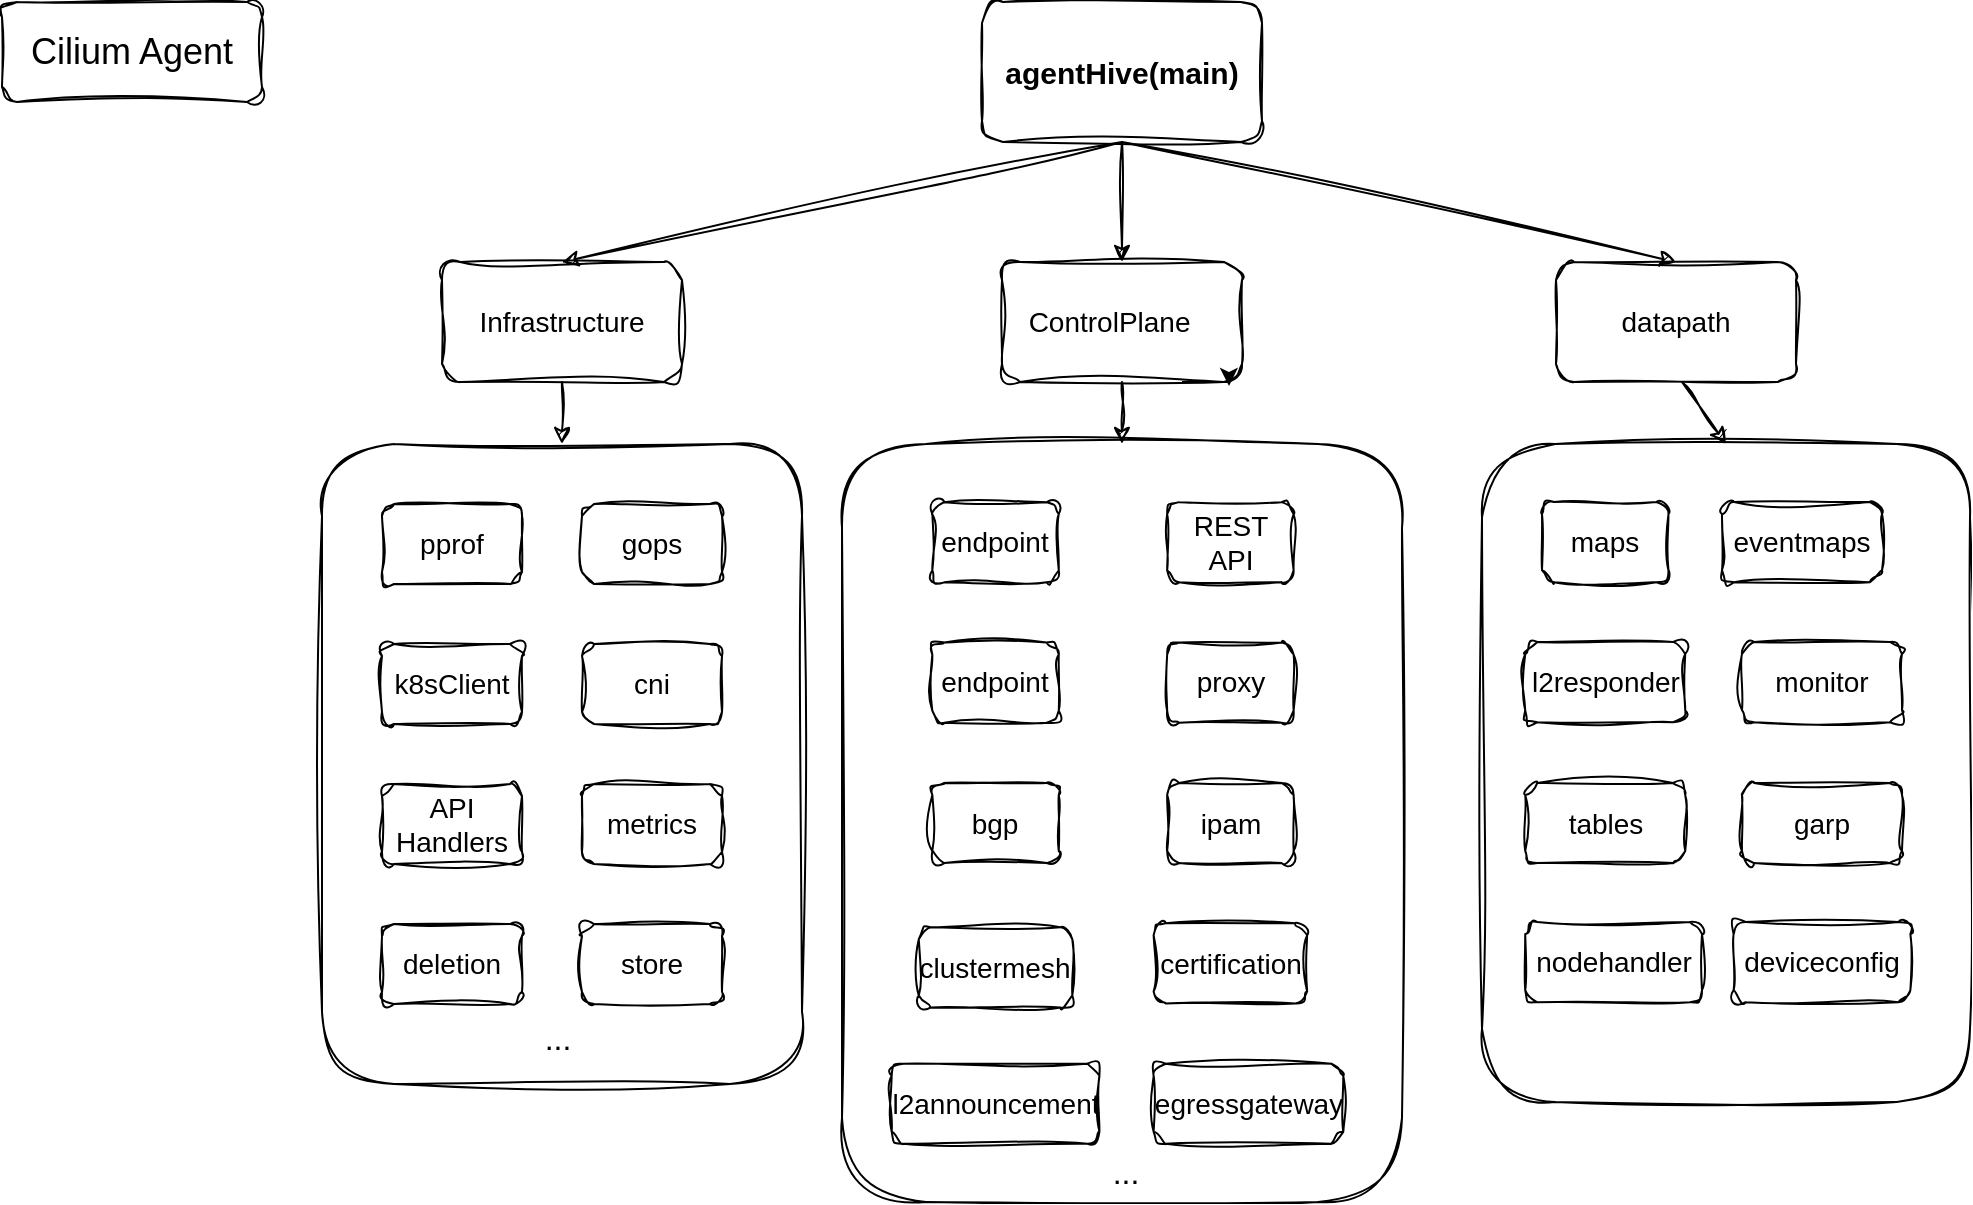 <mxfile version="22.0.4" type="github">
  <diagram name="第 1 页" id="8txZNbQ0SxlxXvtWB0ZA">
    <mxGraphModel dx="1026" dy="585" grid="1" gridSize="10" guides="1" tooltips="1" connect="1" arrows="1" fold="1" page="1" pageScale="1" pageWidth="1169" pageHeight="827" math="0" shadow="0">
      <root>
        <mxCell id="0" />
        <mxCell id="1" parent="0" />
        <mxCell id="jR49aNxmQRyQQmH85-RO-2" value="&lt;b style=&quot;font-size: 15px;&quot;&gt;agentHive(main)&lt;/b&gt;" style="rounded=1;whiteSpace=wrap;html=1;sketch=1;curveFitting=1;jiggle=2;fontSize=15;" vertex="1" parent="1">
          <mxGeometry x="500" y="10" width="140" height="70" as="geometry" />
        </mxCell>
        <mxCell id="jR49aNxmQRyQQmH85-RO-3" value="Infrastructure" style="rounded=1;whiteSpace=wrap;html=1;sketch=1;curveFitting=1;jiggle=2;fontSize=14;" vertex="1" parent="1">
          <mxGeometry x="230" y="140" width="120" height="60" as="geometry" />
        </mxCell>
        <mxCell id="jR49aNxmQRyQQmH85-RO-4" value="ControlPlane&lt;span style=&quot;white-space: pre; font-size: 14px;&quot;&gt;&#x9;&lt;/span&gt;" style="rounded=1;whiteSpace=wrap;html=1;glass=0;sketch=1;curveFitting=1;jiggle=2;fontSize=14;" vertex="1" parent="1">
          <mxGeometry x="510" y="140" width="120" height="60" as="geometry" />
        </mxCell>
        <mxCell id="jR49aNxmQRyQQmH85-RO-5" value="datapath" style="rounded=1;whiteSpace=wrap;html=1;sketch=1;curveFitting=1;jiggle=2;fontSize=14;" vertex="1" parent="1">
          <mxGeometry x="787" y="140" width="120" height="60" as="geometry" />
        </mxCell>
        <mxCell id="jR49aNxmQRyQQmH85-RO-7" value="" style="endArrow=classic;html=1;rounded=0;exitX=0.5;exitY=1;exitDx=0;exitDy=0;entryX=0.5;entryY=0;entryDx=0;entryDy=0;sketch=1;curveFitting=1;jiggle=2;" edge="1" parent="1" source="jR49aNxmQRyQQmH85-RO-2" target="jR49aNxmQRyQQmH85-RO-3">
          <mxGeometry width="50" height="50" relative="1" as="geometry">
            <mxPoint x="530" y="308.02" as="sourcePoint" />
            <mxPoint x="580" y="258.02" as="targetPoint" />
          </mxGeometry>
        </mxCell>
        <mxCell id="jR49aNxmQRyQQmH85-RO-8" value="" style="endArrow=classic;html=1;rounded=0;exitX=0.5;exitY=1;exitDx=0;exitDy=0;entryX=0.5;entryY=0;entryDx=0;entryDy=0;sketch=1;curveFitting=1;jiggle=2;" edge="1" parent="1" source="jR49aNxmQRyQQmH85-RO-2" target="jR49aNxmQRyQQmH85-RO-4">
          <mxGeometry width="50" height="50" relative="1" as="geometry">
            <mxPoint x="530" y="108.02" as="sourcePoint" />
            <mxPoint x="300" y="188.02" as="targetPoint" />
          </mxGeometry>
        </mxCell>
        <mxCell id="jR49aNxmQRyQQmH85-RO-9" value="" style="endArrow=classic;html=1;rounded=0;entryX=0.5;entryY=0;entryDx=0;entryDy=0;exitX=0.5;exitY=1;exitDx=0;exitDy=0;sketch=1;curveFitting=1;jiggle=2;" edge="1" parent="1" source="jR49aNxmQRyQQmH85-RO-2" target="jR49aNxmQRyQQmH85-RO-5">
          <mxGeometry width="50" height="50" relative="1" as="geometry">
            <mxPoint x="520" y="98.02" as="sourcePoint" />
            <mxPoint x="780" y="148.02" as="targetPoint" />
          </mxGeometry>
        </mxCell>
        <mxCell id="jR49aNxmQRyQQmH85-RO-11" value="&lt;font style=&quot;font-size: 18px;&quot;&gt;Cilium Agent&lt;/font&gt;" style="text;html=1;strokeColor=default;fillColor=none;align=center;verticalAlign=middle;whiteSpace=wrap;rounded=1;sketch=1;curveFitting=1;jiggle=2;" vertex="1" parent="1">
          <mxGeometry x="10" y="10" width="130" height="50" as="geometry" />
        </mxCell>
        <mxCell id="jR49aNxmQRyQQmH85-RO-35" value="" style="group" vertex="1" connectable="0" parent="1">
          <mxGeometry x="170" y="231" width="240" height="320" as="geometry" />
        </mxCell>
        <mxCell id="jR49aNxmQRyQQmH85-RO-20" value="" style="rounded=1;whiteSpace=wrap;html=1;sketch=1;curveFitting=1;jiggle=2;" vertex="1" parent="jR49aNxmQRyQQmH85-RO-35">
          <mxGeometry width="240" height="320" as="geometry" />
        </mxCell>
        <mxCell id="jR49aNxmQRyQQmH85-RO-12" value="pprof" style="rounded=1;whiteSpace=wrap;html=1;sketch=1;curveFitting=1;jiggle=2;fontSize=14;" vertex="1" parent="jR49aNxmQRyQQmH85-RO-35">
          <mxGeometry x="30" y="30" width="70" height="40" as="geometry" />
        </mxCell>
        <mxCell id="jR49aNxmQRyQQmH85-RO-13" value="gops" style="rounded=1;whiteSpace=wrap;html=1;sketch=1;curveFitting=1;jiggle=2;fontSize=14;" vertex="1" parent="jR49aNxmQRyQQmH85-RO-35">
          <mxGeometry x="130" y="30" width="70" height="40" as="geometry" />
        </mxCell>
        <mxCell id="jR49aNxmQRyQQmH85-RO-14" value="k8sClient" style="rounded=1;whiteSpace=wrap;html=1;sketch=1;curveFitting=1;jiggle=2;fontSize=14;" vertex="1" parent="jR49aNxmQRyQQmH85-RO-35">
          <mxGeometry x="30" y="100" width="70" height="40" as="geometry" />
        </mxCell>
        <mxCell id="jR49aNxmQRyQQmH85-RO-15" value="cni" style="rounded=1;whiteSpace=wrap;html=1;sketch=1;curveFitting=1;jiggle=2;fontSize=14;" vertex="1" parent="jR49aNxmQRyQQmH85-RO-35">
          <mxGeometry x="130" y="100" width="70" height="40" as="geometry" />
        </mxCell>
        <mxCell id="jR49aNxmQRyQQmH85-RO-16" value="API Handlers" style="rounded=1;whiteSpace=wrap;html=1;sketch=1;curveFitting=1;jiggle=2;fontSize=14;" vertex="1" parent="jR49aNxmQRyQQmH85-RO-35">
          <mxGeometry x="30" y="170" width="70" height="40" as="geometry" />
        </mxCell>
        <mxCell id="jR49aNxmQRyQQmH85-RO-17" value="metrics" style="rounded=1;whiteSpace=wrap;html=1;sketch=1;curveFitting=1;jiggle=2;fontSize=14;" vertex="1" parent="jR49aNxmQRyQQmH85-RO-35">
          <mxGeometry x="130" y="170" width="70" height="40" as="geometry" />
        </mxCell>
        <mxCell id="jR49aNxmQRyQQmH85-RO-18" value="deletion" style="rounded=1;whiteSpace=wrap;html=1;sketch=1;curveFitting=1;jiggle=2;fontSize=14;" vertex="1" parent="jR49aNxmQRyQQmH85-RO-35">
          <mxGeometry x="30" y="240" width="70" height="40" as="geometry" />
        </mxCell>
        <mxCell id="jR49aNxmQRyQQmH85-RO-19" value="store" style="rounded=1;whiteSpace=wrap;html=1;sketch=1;curveFitting=1;jiggle=2;fontSize=14;" vertex="1" parent="jR49aNxmQRyQQmH85-RO-35">
          <mxGeometry x="130" y="240" width="70" height="40" as="geometry" />
        </mxCell>
        <mxCell id="jR49aNxmQRyQQmH85-RO-28" value="..." style="text;html=1;strokeColor=none;fillColor=none;align=center;verticalAlign=middle;whiteSpace=wrap;rounded=0;fontSize=16;" vertex="1" parent="jR49aNxmQRyQQmH85-RO-35">
          <mxGeometry x="88" y="282" width="60" height="30" as="geometry" />
        </mxCell>
        <mxCell id="jR49aNxmQRyQQmH85-RO-37" value="" style="group" vertex="1" connectable="0" parent="1">
          <mxGeometry x="430" y="231" width="280" height="379" as="geometry" />
        </mxCell>
        <mxCell id="jR49aNxmQRyQQmH85-RO-10" style="edgeStyle=orthogonalEdgeStyle;rounded=0;orthogonalLoop=1;jettySize=auto;html=1;exitX=0.75;exitY=1;exitDx=0;exitDy=0;entryX=0.946;entryY=1.033;entryDx=0;entryDy=0;entryPerimeter=0;" edge="1" parent="jR49aNxmQRyQQmH85-RO-37" source="jR49aNxmQRyQQmH85-RO-4" target="jR49aNxmQRyQQmH85-RO-4">
          <mxGeometry relative="1" as="geometry" />
        </mxCell>
        <mxCell id="jR49aNxmQRyQQmH85-RO-36" value="" style="group" vertex="1" connectable="0" parent="jR49aNxmQRyQQmH85-RO-37">
          <mxGeometry width="280" height="379.0" as="geometry" />
        </mxCell>
        <mxCell id="jR49aNxmQRyQQmH85-RO-33" value="" style="rounded=1;whiteSpace=wrap;html=1;sketch=1;curveFitting=1;jiggle=2;" vertex="1" parent="jR49aNxmQRyQQmH85-RO-36">
          <mxGeometry width="280" height="379.0" as="geometry" />
        </mxCell>
        <mxCell id="jR49aNxmQRyQQmH85-RO-21" value="endpoint" style="rounded=1;whiteSpace=wrap;html=1;sketch=1;curveFitting=1;jiggle=2;fontSize=14;" vertex="1" parent="jR49aNxmQRyQQmH85-RO-36">
          <mxGeometry x="45.161" y="29.077" width="63.226" height="40.106" as="geometry" />
        </mxCell>
        <mxCell id="jR49aNxmQRyQQmH85-RO-22" value="certification" style="rounded=1;whiteSpace=wrap;html=1;sketch=1;curveFitting=1;jiggle=2;fontSize=14;" vertex="1" parent="jR49aNxmQRyQQmH85-RO-36">
          <mxGeometry x="155.806" y="239.632" width="76.774" height="40.106" as="geometry" />
        </mxCell>
        <mxCell id="jR49aNxmQRyQQmH85-RO-23" value="endpoint" style="rounded=1;whiteSpace=wrap;html=1;sketch=1;curveFitting=1;jiggle=2;fontSize=14;" vertex="1" parent="jR49aNxmQRyQQmH85-RO-36">
          <mxGeometry x="45.161" y="99.262" width="63.226" height="40.106" as="geometry" />
        </mxCell>
        <mxCell id="jR49aNxmQRyQQmH85-RO-24" value="proxy" style="rounded=1;whiteSpace=wrap;html=1;sketch=1;curveFitting=1;jiggle=2;fontSize=14;" vertex="1" parent="jR49aNxmQRyQQmH85-RO-36">
          <mxGeometry x="162.581" y="99.262" width="63.226" height="40.106" as="geometry" />
        </mxCell>
        <mxCell id="jR49aNxmQRyQQmH85-RO-25" value="REST API" style="rounded=1;whiteSpace=wrap;html=1;sketch=1;curveFitting=1;jiggle=2;fontSize=14;" vertex="1" parent="jR49aNxmQRyQQmH85-RO-36">
          <mxGeometry x="162.581" y="29.077" width="63.226" height="40.106" as="geometry" />
        </mxCell>
        <mxCell id="jR49aNxmQRyQQmH85-RO-26" value="bgp" style="rounded=1;whiteSpace=wrap;html=1;sketch=1;curveFitting=1;jiggle=2;fontSize=14;" vertex="1" parent="jR49aNxmQRyQQmH85-RO-36">
          <mxGeometry x="45.161" y="169.447" width="63.226" height="40.106" as="geometry" />
        </mxCell>
        <mxCell id="jR49aNxmQRyQQmH85-RO-27" value="ipam" style="rounded=1;whiteSpace=wrap;html=1;sketch=1;curveFitting=1;jiggle=2;fontSize=14;" vertex="1" parent="jR49aNxmQRyQQmH85-RO-36">
          <mxGeometry x="162.581" y="169.447" width="63.226" height="40.106" as="geometry" />
        </mxCell>
        <mxCell id="jR49aNxmQRyQQmH85-RO-30" value="egressgateway" style="rounded=1;whiteSpace=wrap;html=1;sketch=1;curveFitting=1;jiggle=2;fontSize=14;" vertex="1" parent="jR49aNxmQRyQQmH85-RO-36">
          <mxGeometry x="155.806" y="309.817" width="94.839" height="40.106" as="geometry" />
        </mxCell>
        <mxCell id="jR49aNxmQRyQQmH85-RO-31" value="clustermesh" style="rounded=1;whiteSpace=wrap;html=1;sketch=1;curveFitting=1;jiggle=2;fontSize=14;" vertex="1" parent="jR49aNxmQRyQQmH85-RO-36">
          <mxGeometry x="38.387" y="241.638" width="76.774" height="40.106" as="geometry" />
        </mxCell>
        <mxCell id="jR49aNxmQRyQQmH85-RO-32" value="l2announcement" style="rounded=1;whiteSpace=wrap;html=1;sketch=1;curveFitting=1;jiggle=2;fontSize=14;" vertex="1" parent="jR49aNxmQRyQQmH85-RO-36">
          <mxGeometry x="24.839" y="309.817" width="103.871" height="40.106" as="geometry" />
        </mxCell>
        <mxCell id="jR49aNxmQRyQQmH85-RO-34" value="..." style="text;html=1;strokeColor=none;fillColor=none;align=center;verticalAlign=middle;whiteSpace=wrap;rounded=0;fontSize=16;" vertex="1" parent="jR49aNxmQRyQQmH85-RO-36">
          <mxGeometry x="115.161" y="348.921" width="54.194" height="30.079" as="geometry" />
        </mxCell>
        <mxCell id="jR49aNxmQRyQQmH85-RO-38" value="" style="endArrow=classic;html=1;rounded=0;entryX=0.5;entryY=0;entryDx=0;entryDy=0;sketch=1;curveFitting=1;jiggle=2;" edge="1" parent="1" target="jR49aNxmQRyQQmH85-RO-20">
          <mxGeometry width="50" height="50" relative="1" as="geometry">
            <mxPoint x="290" y="200" as="sourcePoint" />
            <mxPoint x="340" y="150" as="targetPoint" />
          </mxGeometry>
        </mxCell>
        <mxCell id="jR49aNxmQRyQQmH85-RO-39" value="" style="endArrow=classic;html=1;rounded=0;entryX=0.5;entryY=0;entryDx=0;entryDy=0;sketch=1;curveFitting=1;jiggle=2;exitX=0.5;exitY=1;exitDx=0;exitDy=0;" edge="1" parent="1" source="jR49aNxmQRyQQmH85-RO-4" target="jR49aNxmQRyQQmH85-RO-33">
          <mxGeometry width="50" height="50" relative="1" as="geometry">
            <mxPoint x="580" y="200" as="sourcePoint" />
            <mxPoint x="420" y="231" as="targetPoint" />
          </mxGeometry>
        </mxCell>
        <mxCell id="jR49aNxmQRyQQmH85-RO-61" value="" style="group" vertex="1" connectable="0" parent="1">
          <mxGeometry x="760" y="231" width="234" height="329" as="geometry" />
        </mxCell>
        <mxCell id="jR49aNxmQRyQQmH85-RO-60" value="" style="rounded=1;whiteSpace=wrap;html=1;sketch=1;curveFitting=1;jiggle=2;" vertex="1" parent="jR49aNxmQRyQQmH85-RO-61">
          <mxGeometry x="-10" width="244" height="329" as="geometry" />
        </mxCell>
        <mxCell id="jR49aNxmQRyQQmH85-RO-52" value="maps" style="rounded=1;whiteSpace=wrap;html=1;sketch=1;curveFitting=1;jiggle=2;fontSize=14;" vertex="1" parent="jR49aNxmQRyQQmH85-RO-61">
          <mxGeometry x="20.001" y="28.997" width="63.226" height="40.106" as="geometry" />
        </mxCell>
        <mxCell id="jR49aNxmQRyQQmH85-RO-53" value="eventmaps" style="rounded=1;whiteSpace=wrap;html=1;sketch=1;curveFitting=1;jiggle=2;fontSize=14;" vertex="1" parent="jR49aNxmQRyQQmH85-RO-61">
          <mxGeometry x="110" y="29" width="80" height="40.11" as="geometry" />
        </mxCell>
        <mxCell id="jR49aNxmQRyQQmH85-RO-54" value="monitor" style="rounded=1;whiteSpace=wrap;html=1;sketch=1;curveFitting=1;jiggle=2;fontSize=14;" vertex="1" parent="jR49aNxmQRyQQmH85-RO-61">
          <mxGeometry x="120" y="99" width="80" height="40.11" as="geometry" />
        </mxCell>
        <mxCell id="jR49aNxmQRyQQmH85-RO-55" value="l2responder" style="rounded=1;whiteSpace=wrap;html=1;sketch=1;curveFitting=1;jiggle=2;fontSize=14;" vertex="1" parent="jR49aNxmQRyQQmH85-RO-61">
          <mxGeometry x="11.61" y="99" width="80" height="40.11" as="geometry" />
        </mxCell>
        <mxCell id="jR49aNxmQRyQQmH85-RO-56" value="tables" style="rounded=1;whiteSpace=wrap;html=1;sketch=1;curveFitting=1;jiggle=2;fontSize=14;" vertex="1" parent="jR49aNxmQRyQQmH85-RO-61">
          <mxGeometry x="11.61" y="169.45" width="80" height="40.11" as="geometry" />
        </mxCell>
        <mxCell id="jR49aNxmQRyQQmH85-RO-57" value="garp" style="rounded=1;whiteSpace=wrap;html=1;sketch=1;curveFitting=1;jiggle=2;fontSize=14;" vertex="1" parent="jR49aNxmQRyQQmH85-RO-61">
          <mxGeometry x="120" y="169.45" width="80" height="40.11" as="geometry" />
        </mxCell>
        <mxCell id="jR49aNxmQRyQQmH85-RO-58" value="nodehandler" style="rounded=1;whiteSpace=wrap;html=1;sketch=1;curveFitting=1;jiggle=2;fontSize=14;" vertex="1" parent="jR49aNxmQRyQQmH85-RO-61">
          <mxGeometry x="11.61" y="239" width="88.39" height="40.11" as="geometry" />
        </mxCell>
        <mxCell id="jR49aNxmQRyQQmH85-RO-59" value="deviceconfig" style="rounded=1;whiteSpace=wrap;html=1;sketch=1;curveFitting=1;jiggle=2;fontSize=14;" vertex="1" parent="jR49aNxmQRyQQmH85-RO-61">
          <mxGeometry x="115.8" y="239" width="88.39" height="40.11" as="geometry" />
        </mxCell>
        <mxCell id="jR49aNxmQRyQQmH85-RO-62" value="" style="endArrow=classic;html=1;rounded=0;entryX=0.5;entryY=0;entryDx=0;entryDy=0;sketch=1;curveFitting=1;jiggle=2;" edge="1" parent="1" target="jR49aNxmQRyQQmH85-RO-60">
          <mxGeometry width="50" height="50" relative="1" as="geometry">
            <mxPoint x="850" y="200" as="sourcePoint" />
            <mxPoint x="900" y="150" as="targetPoint" />
          </mxGeometry>
        </mxCell>
      </root>
    </mxGraphModel>
  </diagram>
</mxfile>
